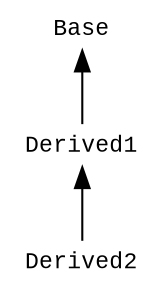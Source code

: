 digraph dag {
    graph [nodesep=1.5, rankdir=BT];

    Base [shape=plaintext, height=.1, fontsize=11, fontname="Courier New"];
    Derived1 [shape=plaintext, height=.1, fontsize=11, fontname="Courier New"];
    Derived2 [shape=plaintext, height=.1, fontsize=11, fontname="Courier New"];

    Derived2 -> Derived1;
    Derived1 -> Base;
}
